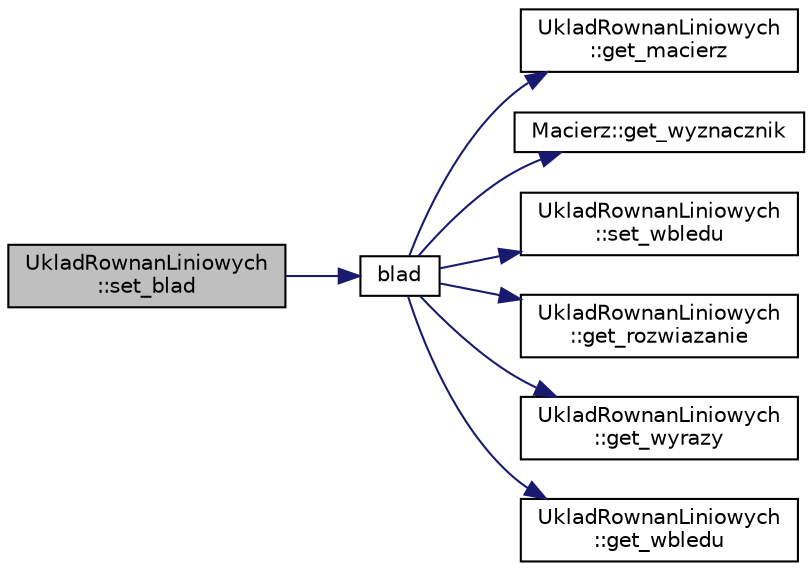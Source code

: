 digraph "UkladRownanLiniowych::set_blad"
{
  edge [fontname="Helvetica",fontsize="10",labelfontname="Helvetica",labelfontsize="10"];
  node [fontname="Helvetica",fontsize="10",shape=record];
  rankdir="LR";
  Node1 [label="UkladRownanLiniowych\l::set_blad",height=0.2,width=0.4,color="black", fillcolor="grey75", style="filled" fontcolor="black"];
  Node1 -> Node2 [color="midnightblue",fontsize="10",style="solid",fontname="Helvetica"];
  Node2 [label="blad",height=0.2,width=0.4,color="black", fillcolor="white", style="filled",URL="$_uklad_rownan_liniowych_8hh.html#a0ac900c3c9f1a835775d998f3d236179"];
  Node2 -> Node3 [color="midnightblue",fontsize="10",style="solid",fontname="Helvetica"];
  Node3 [label="UkladRownanLiniowych\l::get_macierz",height=0.2,width=0.4,color="black", fillcolor="white", style="filled",URL="$class_uklad_rownan_liniowych.html#a1e568f70df9bb894c0b3ef5c3d33f386",tooltip="Metoda pozwala pobrać macierz znaków. "];
  Node2 -> Node4 [color="midnightblue",fontsize="10",style="solid",fontname="Helvetica"];
  Node4 [label="Macierz::get_wyznacznik",height=0.2,width=0.4,color="black", fillcolor="white", style="filled",URL="$class_macierz.html#ac17e3480504384639d1e466fc1e6ae3b",tooltip="Metoda pobiera wyznacznik macierzy. "];
  Node2 -> Node5 [color="midnightblue",fontsize="10",style="solid",fontname="Helvetica"];
  Node5 [label="UkladRownanLiniowych\l::set_wbledu",height=0.2,width=0.4,color="black", fillcolor="white", style="filled",URL="$class_uklad_rownan_liniowych.html#a45039d8626483a12d196c3dae001ba99",tooltip="Metoda pozwala ustawić wektor błędu. "];
  Node2 -> Node6 [color="midnightblue",fontsize="10",style="solid",fontname="Helvetica"];
  Node6 [label="UkladRownanLiniowych\l::get_rozwiazanie",height=0.2,width=0.4,color="black", fillcolor="white", style="filled",URL="$class_uklad_rownan_liniowych.html#a1da43ede21b5cb1b2ae63db6f5339663",tooltip="Metoda pozwala pobrać wektor rozwiązań "];
  Node2 -> Node7 [color="midnightblue",fontsize="10",style="solid",fontname="Helvetica"];
  Node7 [label="UkladRownanLiniowych\l::get_wyrazy",height=0.2,width=0.4,color="black", fillcolor="white", style="filled",URL="$class_uklad_rownan_liniowych.html#abf64d7e2bca68e1776f7c4de14539586",tooltip="Metoda pozwala pobrać wektor wyrazów wolnych. "];
  Node2 -> Node8 [color="midnightblue",fontsize="10",style="solid",fontname="Helvetica"];
  Node8 [label="UkladRownanLiniowych\l::get_wbledu",height=0.2,width=0.4,color="black", fillcolor="white", style="filled",URL="$class_uklad_rownan_liniowych.html#a8dddcdaf71d0b65e579134cd7014f4c8",tooltip="Metoda pozwala pobrać wektor błędu. "];
}
